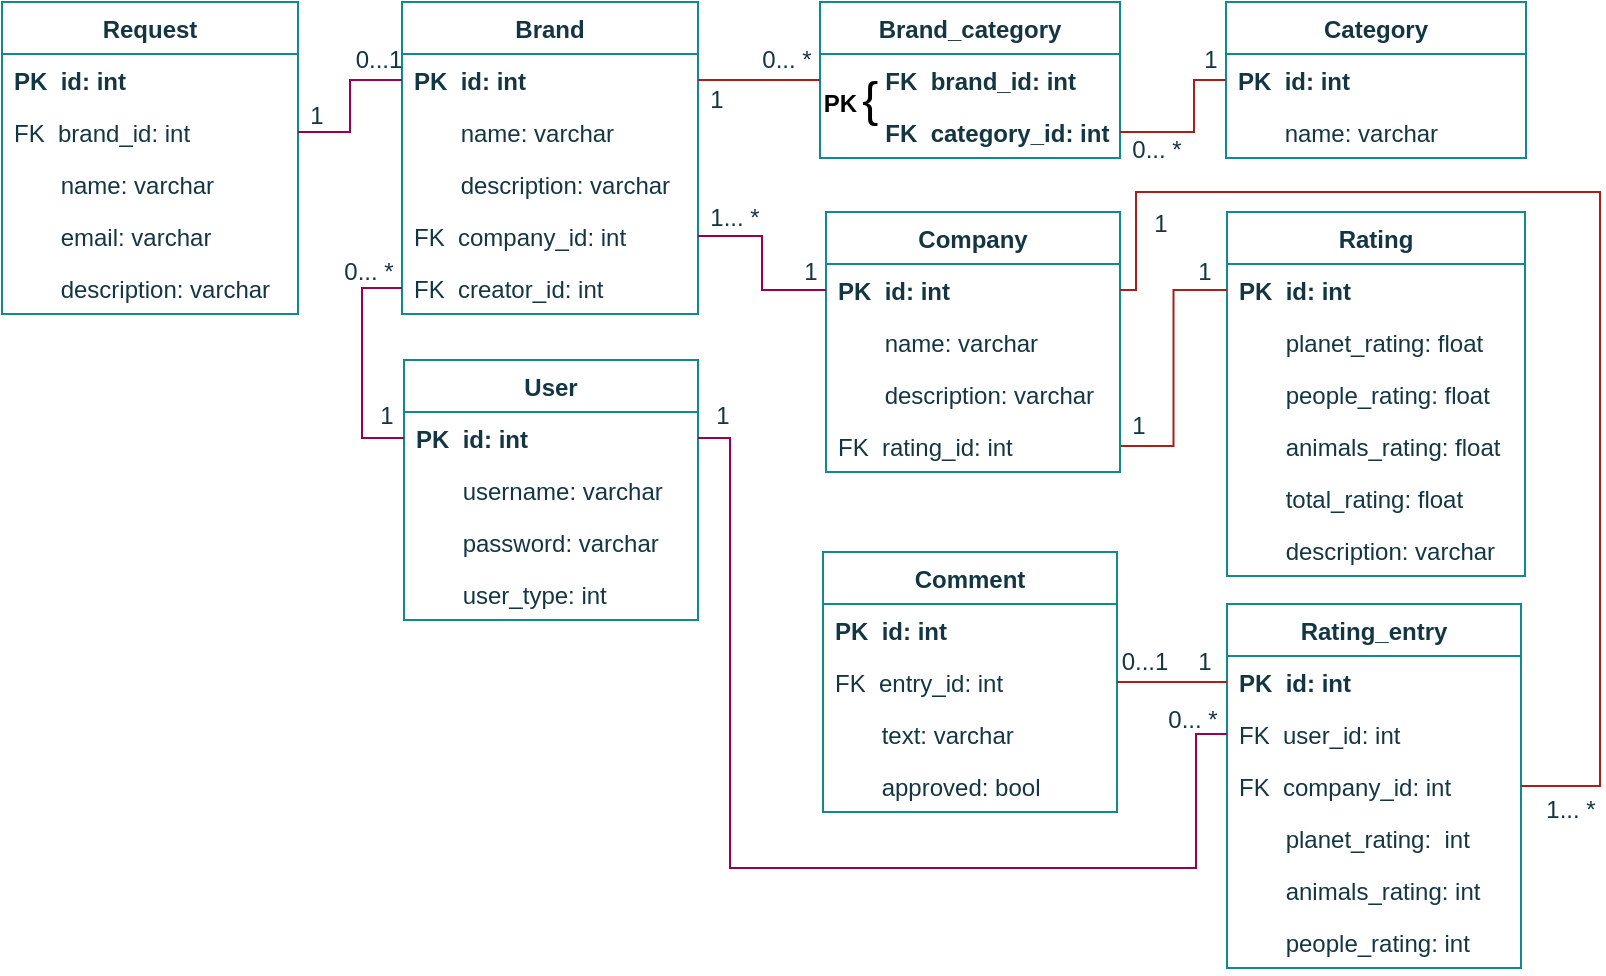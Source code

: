 <mxfile>
    <diagram id="Fn1GWIVd9UdGo_fwr7qV" name="Page-1">
        <mxGraphModel dx="670" dy="471" grid="0" gridSize="10" guides="1" tooltips="1" connect="1" arrows="1" fold="1" page="1" pageScale="1" pageWidth="827" pageHeight="1169" background="#ffffff" math="0" shadow="0">
            <root>
                <mxCell id="0"/>
                <mxCell id="1" parent="0"/>
                <mxCell id="6" value="Brand" style="swimlane;fontStyle=1;childLayout=stackLayout;horizontal=1;startSize=26;fillColor=none;horizontalStack=0;resizeParent=1;resizeParentMax=0;resizeLast=0;collapsible=1;marginBottom=0;strokeColor=#0F8B8D;fontColor=#143642;" parent="1" vertex="1">
                    <mxGeometry x="242" y="306" width="148" height="156" as="geometry"/>
                </mxCell>
                <mxCell id="7" value="PK  id: int" style="text;strokeColor=none;fillColor=none;align=left;verticalAlign=top;spacingLeft=4;spacingRight=4;overflow=hidden;rotatable=0;points=[[0,0.5],[1,0.5]];portConstraint=eastwest;fontStyle=1;fontColor=#143642;" parent="6" vertex="1">
                    <mxGeometry y="26" width="148" height="26" as="geometry"/>
                </mxCell>
                <mxCell id="8" value="       name: varchar" style="text;strokeColor=none;fillColor=none;align=left;verticalAlign=top;spacingLeft=4;spacingRight=4;overflow=hidden;rotatable=0;points=[[0,0.5],[1,0.5]];portConstraint=eastwest;fontColor=#143642;" parent="6" vertex="1">
                    <mxGeometry y="52" width="148" height="26" as="geometry"/>
                </mxCell>
                <mxCell id="29" value="       description: varchar" style="text;strokeColor=none;fillColor=none;align=left;verticalAlign=top;spacingLeft=4;spacingRight=4;overflow=hidden;rotatable=0;points=[[0,0.5],[1,0.5]];portConstraint=eastwest;fontColor=#143642;" parent="6" vertex="1">
                    <mxGeometry y="78" width="148" height="26" as="geometry"/>
                </mxCell>
                <mxCell id="113" value="FK  company_id: int" style="text;strokeColor=none;fillColor=none;align=left;verticalAlign=top;spacingLeft=4;spacingRight=4;overflow=hidden;rotatable=0;points=[[0,0.5],[1,0.5]];portConstraint=eastwest;fontColor=#143642;" parent="6" vertex="1">
                    <mxGeometry y="104" width="148" height="26" as="geometry"/>
                </mxCell>
                <mxCell id="125" value="FK  creator_id: int" style="text;strokeColor=none;fillColor=none;align=left;verticalAlign=top;spacingLeft=4;spacingRight=4;overflow=hidden;rotatable=0;points=[[0,0.5],[1,0.5]];portConstraint=eastwest;fontColor=#143642;" parent="6" vertex="1">
                    <mxGeometry y="130" width="148" height="26" as="geometry"/>
                </mxCell>
                <mxCell id="10" value="Category" style="swimlane;fontStyle=1;childLayout=stackLayout;horizontal=1;startSize=26;fillColor=none;horizontalStack=0;resizeParent=1;resizeParentMax=0;resizeLast=0;collapsible=1;marginBottom=0;strokeColor=#0F8B8D;fontColor=#143642;" parent="1" vertex="1">
                    <mxGeometry x="654" y="306" width="150" height="78" as="geometry"/>
                </mxCell>
                <mxCell id="11" value="PK  id: int" style="text;strokeColor=none;fillColor=none;align=left;verticalAlign=top;spacingLeft=4;spacingRight=4;overflow=hidden;rotatable=0;points=[[0,0.5],[1,0.5]];portConstraint=eastwest;fontStyle=1;fontColor=#143642;" parent="10" vertex="1">
                    <mxGeometry y="26" width="150" height="26" as="geometry"/>
                </mxCell>
                <mxCell id="12" value="       name: varchar" style="text;strokeColor=none;fillColor=none;align=left;verticalAlign=top;spacingLeft=4;spacingRight=4;overflow=hidden;rotatable=0;points=[[0,0.5],[1,0.5]];portConstraint=eastwest;fontColor=#143642;" parent="10" vertex="1">
                    <mxGeometry y="52" width="150" height="26" as="geometry"/>
                </mxCell>
                <mxCell id="18" value="Brand_category" style="swimlane;fontStyle=1;childLayout=stackLayout;horizontal=1;startSize=26;fillColor=none;horizontalStack=0;resizeParent=1;resizeParentMax=0;resizeLast=0;collapsible=1;marginBottom=0;strokeColor=#0F8B8D;fontColor=#143642;" parent="1" vertex="1">
                    <mxGeometry x="451" y="306" width="150" height="78" as="geometry"/>
                </mxCell>
                <mxCell id="85" value="        FK  brand_id: int" style="text;strokeColor=none;fillColor=none;align=left;verticalAlign=top;spacingLeft=4;spacingRight=4;overflow=hidden;rotatable=0;points=[[0,0.5],[1,0.5]];portConstraint=eastwest;fontStyle=1;fontColor=#143642;" parent="18" vertex="1">
                    <mxGeometry y="26" width="150" height="26" as="geometry"/>
                </mxCell>
                <mxCell id="20" value="        FK  category_id: int" style="text;strokeColor=none;fillColor=none;align=left;verticalAlign=top;spacingLeft=4;spacingRight=4;overflow=hidden;rotatable=0;points=[[0,0.5],[1,0.5]];portConstraint=eastwest;fontStyle=1;fontColor=#143642;" parent="18" vertex="1">
                    <mxGeometry y="52" width="150" height="26" as="geometry"/>
                </mxCell>
                <mxCell id="35" value="Rating" style="swimlane;fontStyle=1;childLayout=stackLayout;horizontal=1;startSize=26;fillColor=none;horizontalStack=0;resizeParent=1;resizeParentMax=0;resizeLast=0;collapsible=1;marginBottom=0;strokeColor=#0F8B8D;fontColor=#143642;" parent="1" vertex="1">
                    <mxGeometry x="654.5" y="411" width="149" height="182" as="geometry">
                        <mxRectangle x="369" y="341" width="71" height="26" as="alternateBounds"/>
                    </mxGeometry>
                </mxCell>
                <mxCell id="36" value="PK  id: int" style="text;strokeColor=none;fillColor=none;align=left;verticalAlign=top;spacingLeft=4;spacingRight=4;overflow=hidden;rotatable=0;points=[[0,0.5],[1,0.5]];portConstraint=eastwest;fontStyle=1;fontColor=#143642;" parent="35" vertex="1">
                    <mxGeometry y="26" width="149" height="26" as="geometry"/>
                </mxCell>
                <mxCell id="37" value="       planet_rating: float" style="text;strokeColor=none;fillColor=none;align=left;verticalAlign=top;spacingLeft=4;spacingRight=4;overflow=hidden;rotatable=0;points=[[0,0.5],[1,0.5]];portConstraint=eastwest;fontColor=#143642;" parent="35" vertex="1">
                    <mxGeometry y="52" width="149" height="26" as="geometry"/>
                </mxCell>
                <mxCell id="38" value="       people_rating: float" style="text;strokeColor=none;fillColor=none;align=left;verticalAlign=top;spacingLeft=4;spacingRight=4;overflow=hidden;rotatable=0;points=[[0,0.5],[1,0.5]];portConstraint=eastwest;fontColor=#143642;" parent="35" vertex="1">
                    <mxGeometry y="78" width="149" height="26" as="geometry"/>
                </mxCell>
                <mxCell id="39" value="       animals_rating: float" style="text;strokeColor=none;fillColor=none;align=left;verticalAlign=top;spacingLeft=4;spacingRight=4;overflow=hidden;rotatable=0;points=[[0,0.5],[1,0.5]];portConstraint=eastwest;fontColor=#143642;" parent="35" vertex="1">
                    <mxGeometry y="104" width="149" height="26" as="geometry"/>
                </mxCell>
                <mxCell id="89" value="       total_rating: float" style="text;strokeColor=none;fillColor=none;align=left;verticalAlign=top;spacingLeft=4;spacingRight=4;overflow=hidden;rotatable=0;points=[[0,0.5],[1,0.5]];portConstraint=eastwest;fontColor=#143642;" parent="35" vertex="1">
                    <mxGeometry y="130" width="149" height="26" as="geometry"/>
                </mxCell>
                <mxCell id="186" value="       description: varchar" style="text;strokeColor=none;fillColor=none;align=left;verticalAlign=top;spacingLeft=4;spacingRight=4;overflow=hidden;rotatable=0;points=[[0,0.5],[1,0.5]];portConstraint=eastwest;fontColor=#143642;" parent="35" vertex="1">
                    <mxGeometry y="156" width="149" height="26" as="geometry"/>
                </mxCell>
                <mxCell id="44" style="rounded=0;orthogonalLoop=1;jettySize=auto;html=1;exitX=1;exitY=0.5;exitDx=0;exitDy=0;entryX=0;entryY=0.5;entryDx=0;entryDy=0;endArrow=none;endFill=0;labelBackgroundColor=#DAD2D8;strokeColor=#A8201A;fontColor=#143642;edgeStyle=orthogonalEdgeStyle;" parent="1" source="7" target="85" edge="1">
                    <mxGeometry relative="1" as="geometry"/>
                </mxCell>
                <mxCell id="45" style="edgeStyle=orthogonalEdgeStyle;rounded=0;orthogonalLoop=1;jettySize=auto;html=1;exitX=0;exitY=0.5;exitDx=0;exitDy=0;entryX=1;entryY=0.5;entryDx=0;entryDy=0;labelBackgroundColor=#DAD2D8;strokeColor=#A8201A;fontColor=#143642;endArrow=none;endFill=0;" parent="1" source="11" target="20" edge="1">
                    <mxGeometry relative="1" as="geometry">
                        <Array as="points">
                            <mxPoint x="638" y="345"/>
                            <mxPoint x="638" y="371"/>
                        </Array>
                    </mxGeometry>
                </mxCell>
                <mxCell id="49" style="edgeStyle=orthogonalEdgeStyle;rounded=0;orthogonalLoop=1;jettySize=auto;html=1;exitX=0;exitY=0.5;exitDx=0;exitDy=0;entryX=1;entryY=0.5;entryDx=0;entryDy=0;endArrow=none;endFill=0;labelBackgroundColor=#DAD2D8;strokeColor=#A8201A;fontColor=#143642;" parent="1" source="36" target="9" edge="1">
                    <mxGeometry relative="1" as="geometry"/>
                </mxCell>
                <mxCell id="50" value="1" style="text;html=1;align=center;verticalAlign=middle;resizable=0;points=[];autosize=1;strokeColor=none;fontColor=#143642;" parent="1" vertex="1">
                    <mxGeometry x="634" y="432" width="17" height="17" as="geometry"/>
                </mxCell>
                <mxCell id="51" value="1" style="text;html=1;align=center;verticalAlign=middle;resizable=0;points=[];autosize=1;strokeColor=none;fontColor=#143642;" parent="1" vertex="1">
                    <mxGeometry x="601" y="509" width="17" height="17" as="geometry"/>
                </mxCell>
                <mxCell id="52" value="1" style="text;html=1;align=center;verticalAlign=middle;resizable=0;points=[];autosize=1;strokeColor=none;fontColor=#143642;" parent="1" vertex="1">
                    <mxGeometry x="390" y="346" width="17" height="17" as="geometry"/>
                </mxCell>
                <mxCell id="53" value="1" style="text;html=1;align=center;verticalAlign=middle;resizable=0;points=[];autosize=1;strokeColor=none;fontColor=#143642;" parent="1" vertex="1">
                    <mxGeometry x="637" y="326" width="17" height="17" as="geometry"/>
                </mxCell>
                <mxCell id="54" value="0... *" style="text;html=1;align=center;verticalAlign=middle;resizable=0;points=[];autosize=1;strokeColor=none;fontColor=#143642;" parent="1" vertex="1">
                    <mxGeometry x="416" y="326" width="35" height="17" as="geometry"/>
                </mxCell>
                <mxCell id="94" value="0... *" style="text;html=1;align=center;verticalAlign=middle;resizable=0;points=[];autosize=1;strokeColor=none;fontColor=#143642;" parent="1" vertex="1">
                    <mxGeometry x="601" y="371" width="35" height="17" as="geometry"/>
                </mxCell>
                <mxCell id="102" value="Company" style="swimlane;fontStyle=1;childLayout=stackLayout;horizontal=1;startSize=26;fillColor=none;horizontalStack=0;resizeParent=1;resizeParentMax=0;resizeLast=0;collapsible=1;marginBottom=0;strokeColor=#0F8B8D;fontColor=#143642;" parent="1" vertex="1">
                    <mxGeometry x="454" y="411" width="147" height="130" as="geometry">
                        <mxRectangle x="543" y="341" width="59" height="26" as="alternateBounds"/>
                    </mxGeometry>
                </mxCell>
                <mxCell id="103" value="PK  id: int" style="text;strokeColor=none;fillColor=none;align=left;verticalAlign=top;spacingLeft=4;spacingRight=4;overflow=hidden;rotatable=0;points=[[0,0.5],[1,0.5]];portConstraint=eastwest;fontStyle=1;fontColor=#143642;" parent="102" vertex="1">
                    <mxGeometry y="26" width="147" height="26" as="geometry"/>
                </mxCell>
                <mxCell id="112" value="       name: varchar" style="text;strokeColor=none;fillColor=none;align=left;verticalAlign=top;spacingLeft=4;spacingRight=4;overflow=hidden;rotatable=0;points=[[0,0.5],[1,0.5]];portConstraint=eastwest;fontColor=#143642;" parent="102" vertex="1">
                    <mxGeometry y="52" width="147" height="26" as="geometry"/>
                </mxCell>
                <mxCell id="106" value="       description: varchar" style="text;strokeColor=none;fillColor=none;align=left;verticalAlign=top;spacingLeft=4;spacingRight=4;overflow=hidden;rotatable=0;points=[[0,0.5],[1,0.5]];portConstraint=eastwest;fontColor=#143642;" parent="102" vertex="1">
                    <mxGeometry y="78" width="147" height="26" as="geometry"/>
                </mxCell>
                <mxCell id="9" value="FK  rating_id: int" style="text;strokeColor=none;fillColor=none;align=left;verticalAlign=top;spacingLeft=4;spacingRight=4;overflow=hidden;rotatable=0;points=[[0,0.5],[1,0.5]];portConstraint=eastwest;fontColor=#143642;" parent="102" vertex="1">
                    <mxGeometry y="104" width="147" height="26" as="geometry"/>
                </mxCell>
                <mxCell id="114" style="rounded=0;orthogonalLoop=1;jettySize=auto;html=1;exitX=1;exitY=0.5;exitDx=0;exitDy=0;entryX=0;entryY=0.5;entryDx=0;entryDy=0;strokeColor=#99004D;endArrow=none;endFill=0;edgeStyle=orthogonalEdgeStyle;" parent="1" source="113" target="103" edge="1">
                    <mxGeometry relative="1" as="geometry"/>
                </mxCell>
                <mxCell id="115" value="1" style="text;html=1;align=center;verticalAlign=middle;resizable=0;points=[];autosize=1;strokeColor=none;fontColor=#143642;" parent="1" vertex="1">
                    <mxGeometry x="437" y="432" width="17" height="17" as="geometry"/>
                </mxCell>
                <mxCell id="116" value="1... *" style="text;html=1;align=center;verticalAlign=middle;resizable=0;points=[];autosize=1;strokeColor=none;fontColor=#143642;" parent="1" vertex="1">
                    <mxGeometry x="390" y="405" width="35" height="17" as="geometry"/>
                </mxCell>
                <mxCell id="119" value="&lt;font style=&quot;font-size: 24px&quot;&gt;&amp;nbsp; &amp;nbsp; &amp;nbsp;{&lt;/font&gt;" style="text;html=1;align=center;verticalAlign=middle;resizable=0;points=[];autosize=1;strokeColor=none;fontStyle=0" parent="1" vertex="1">
                    <mxGeometry x="433" y="343" width="51" height="23" as="geometry"/>
                </mxCell>
                <mxCell id="118" value="&lt;b&gt;&amp;nbsp; &amp;nbsp; &amp;nbsp; &amp;nbsp; &amp;nbsp; &amp;nbsp; &amp;nbsp; &amp;nbsp; &amp;nbsp; &amp;nbsp; &amp;nbsp; &amp;nbsp; &amp;nbsp;PK&lt;/b&gt;" style="text;html=1;align=center;verticalAlign=middle;resizable=0;points=[];autosize=1;strokeColor=none;" parent="1" vertex="1">
                    <mxGeometry x="344" y="348" width="150" height="18" as="geometry"/>
                </mxCell>
                <mxCell id="120" value="User" style="swimlane;fontStyle=1;childLayout=stackLayout;horizontal=1;startSize=26;fillColor=none;horizontalStack=0;resizeParent=1;resizeParentMax=0;resizeLast=0;collapsible=1;marginBottom=0;strokeColor=#0F8B8D;fontColor=#143642;" parent="1" vertex="1">
                    <mxGeometry x="243" y="485" width="147" height="130" as="geometry">
                        <mxRectangle x="543" y="341" width="59" height="26" as="alternateBounds"/>
                    </mxGeometry>
                </mxCell>
                <mxCell id="121" value="PK  id: int" style="text;strokeColor=none;fillColor=none;align=left;verticalAlign=top;spacingLeft=4;spacingRight=4;overflow=hidden;rotatable=0;points=[[0,0.5],[1,0.5]];portConstraint=eastwest;fontStyle=1;fontColor=#143642;" parent="120" vertex="1">
                    <mxGeometry y="26" width="147" height="26" as="geometry"/>
                </mxCell>
                <mxCell id="122" value="       username: varchar" style="text;strokeColor=none;fillColor=none;align=left;verticalAlign=top;spacingLeft=4;spacingRight=4;overflow=hidden;rotatable=0;points=[[0,0.5],[1,0.5]];portConstraint=eastwest;fontColor=#143642;" parent="120" vertex="1">
                    <mxGeometry y="52" width="147" height="26" as="geometry"/>
                </mxCell>
                <mxCell id="126" value="       password: varchar" style="text;strokeColor=none;fillColor=none;align=left;verticalAlign=top;spacingLeft=4;spacingRight=4;overflow=hidden;rotatable=0;points=[[0,0.5],[1,0.5]];portConstraint=eastwest;fontColor=#143642;" parent="120" vertex="1">
                    <mxGeometry y="78" width="147" height="26" as="geometry"/>
                </mxCell>
                <mxCell id="146" value="       user_type: int" style="text;strokeColor=none;fillColor=none;align=left;verticalAlign=top;spacingLeft=4;spacingRight=4;overflow=hidden;rotatable=0;points=[[0,0.5],[1,0.5]];portConstraint=eastwest;fontColor=#143642;" parent="120" vertex="1">
                    <mxGeometry y="104" width="147" height="26" as="geometry"/>
                </mxCell>
                <mxCell id="127" style="edgeStyle=orthogonalEdgeStyle;rounded=0;orthogonalLoop=1;jettySize=auto;html=1;exitX=0;exitY=0.5;exitDx=0;exitDy=0;entryX=0;entryY=0.5;entryDx=0;entryDy=0;strokeColor=#99004D;endArrow=none;endFill=0;" parent="1" source="121" target="125" edge="1">
                    <mxGeometry relative="1" as="geometry"/>
                </mxCell>
                <mxCell id="128" value="0... *" style="text;html=1;align=center;verticalAlign=middle;resizable=0;points=[];autosize=1;strokeColor=none;fontColor=#143642;" parent="1" vertex="1">
                    <mxGeometry x="208" y="432" width="34" height="18" as="geometry"/>
                </mxCell>
                <mxCell id="129" value="1" style="text;html=1;align=center;verticalAlign=middle;resizable=0;points=[];autosize=1;strokeColor=none;fontColor=#143642;" parent="1" vertex="1">
                    <mxGeometry x="225" y="504" width="17" height="17" as="geometry"/>
                </mxCell>
                <mxCell id="130" value="Request" style="swimlane;fontStyle=1;childLayout=stackLayout;horizontal=1;startSize=26;fillColor=none;horizontalStack=0;resizeParent=1;resizeParentMax=0;resizeLast=0;collapsible=1;marginBottom=0;strokeColor=#0F8B8D;fontColor=#143642;" parent="1" vertex="1">
                    <mxGeometry x="42" y="306" width="148" height="156" as="geometry"/>
                </mxCell>
                <mxCell id="131" value="PK  id: int" style="text;strokeColor=none;fillColor=none;align=left;verticalAlign=top;spacingLeft=4;spacingRight=4;overflow=hidden;rotatable=0;points=[[0,0.5],[1,0.5]];portConstraint=eastwest;fontStyle=1;fontColor=#143642;" parent="130" vertex="1">
                    <mxGeometry y="26" width="148" height="26" as="geometry"/>
                </mxCell>
                <mxCell id="134" value="FK  brand_id: int" style="text;strokeColor=none;fillColor=none;align=left;verticalAlign=top;spacingLeft=4;spacingRight=4;overflow=hidden;rotatable=0;points=[[0,0.5],[1,0.5]];portConstraint=eastwest;fontColor=#143642;" parent="130" vertex="1">
                    <mxGeometry y="52" width="148" height="26" as="geometry"/>
                </mxCell>
                <mxCell id="132" value="       name: varchar" style="text;strokeColor=none;fillColor=none;align=left;verticalAlign=top;spacingLeft=4;spacingRight=4;overflow=hidden;rotatable=0;points=[[0,0.5],[1,0.5]];portConstraint=eastwest;fontColor=#143642;" parent="130" vertex="1">
                    <mxGeometry y="78" width="148" height="26" as="geometry"/>
                </mxCell>
                <mxCell id="133" value="       email: varchar" style="text;strokeColor=none;fillColor=none;align=left;verticalAlign=top;spacingLeft=4;spacingRight=4;overflow=hidden;rotatable=0;points=[[0,0.5],[1,0.5]];portConstraint=eastwest;fontColor=#143642;" parent="130" vertex="1">
                    <mxGeometry y="104" width="148" height="26" as="geometry"/>
                </mxCell>
                <mxCell id="136" value="       description: varchar" style="text;strokeColor=none;fillColor=none;align=left;verticalAlign=top;spacingLeft=4;spacingRight=4;overflow=hidden;rotatable=0;points=[[0,0.5],[1,0.5]];portConstraint=eastwest;fontColor=#143642;" parent="130" vertex="1">
                    <mxGeometry y="130" width="148" height="26" as="geometry"/>
                </mxCell>
                <mxCell id="138" style="rounded=0;orthogonalLoop=1;jettySize=auto;html=1;exitX=1;exitY=0.5;exitDx=0;exitDy=0;entryX=0;entryY=0.5;entryDx=0;entryDy=0;strokeColor=#99004D;endArrow=none;endFill=0;edgeStyle=orthogonalEdgeStyle;" parent="1" source="134" target="7" edge="1">
                    <mxGeometry relative="1" as="geometry">
                        <mxPoint x="172" y="276" as="sourcePoint"/>
                        <mxPoint x="236" y="303" as="targetPoint"/>
                    </mxGeometry>
                </mxCell>
                <mxCell id="139" value="1" style="text;html=1;align=center;verticalAlign=middle;resizable=0;points=[];autosize=1;strokeColor=none;fontColor=#143642;" parent="1" vertex="1">
                    <mxGeometry x="190" y="354" width="17" height="17" as="geometry"/>
                </mxCell>
                <mxCell id="140" value="0...1" style="text;html=1;align=center;verticalAlign=middle;resizable=0;points=[];autosize=1;strokeColor=none;fontColor=#143642;" parent="1" vertex="1">
                    <mxGeometry x="213" y="326" width="33" height="18" as="geometry"/>
                </mxCell>
                <mxCell id="152" value="Rating_entry" style="swimlane;fontStyle=1;childLayout=stackLayout;horizontal=1;startSize=26;fillColor=none;horizontalStack=0;resizeParent=1;resizeParentMax=0;resizeLast=0;collapsible=1;marginBottom=0;strokeColor=#0F8B8D;fontColor=#143642;" parent="1" vertex="1">
                    <mxGeometry x="654.5" y="607" width="147" height="182" as="geometry">
                        <mxRectangle x="543" y="341" width="59" height="26" as="alternateBounds"/>
                    </mxGeometry>
                </mxCell>
                <mxCell id="153" value="PK  id: int" style="text;strokeColor=none;fillColor=none;align=left;verticalAlign=top;spacingLeft=4;spacingRight=4;overflow=hidden;rotatable=0;points=[[0,0.5],[1,0.5]];portConstraint=eastwest;fontStyle=1;fontColor=#143642;" parent="152" vertex="1">
                    <mxGeometry y="26" width="147" height="26" as="geometry"/>
                </mxCell>
                <mxCell id="154" value="FK  user_id: int" style="text;strokeColor=none;fillColor=none;align=left;verticalAlign=top;spacingLeft=4;spacingRight=4;overflow=hidden;rotatable=0;points=[[0,0.5],[1,0.5]];portConstraint=eastwest;fontColor=#143642;" parent="152" vertex="1">
                    <mxGeometry y="52" width="147" height="26" as="geometry"/>
                </mxCell>
                <mxCell id="181" value="FK  company_id: int" style="text;strokeColor=none;fillColor=none;align=left;verticalAlign=top;spacingLeft=4;spacingRight=4;overflow=hidden;rotatable=0;points=[[0,0.5],[1,0.5]];portConstraint=eastwest;fontColor=#143642;" parent="152" vertex="1">
                    <mxGeometry y="78" width="147" height="26" as="geometry"/>
                </mxCell>
                <mxCell id="159" value="       planet_rating:  int" style="text;strokeColor=none;fillColor=none;align=left;verticalAlign=top;spacingLeft=4;spacingRight=4;overflow=hidden;rotatable=0;points=[[0,0.5],[1,0.5]];portConstraint=eastwest;fontColor=#143642;" parent="152" vertex="1">
                    <mxGeometry y="104" width="147" height="26" as="geometry"/>
                </mxCell>
                <mxCell id="161" value="       animals_rating: int" style="text;strokeColor=none;fillColor=none;align=left;verticalAlign=top;spacingLeft=4;spacingRight=4;overflow=hidden;rotatable=0;points=[[0,0.5],[1,0.5]];portConstraint=eastwest;fontColor=#143642;" parent="152" vertex="1">
                    <mxGeometry y="130" width="147" height="26" as="geometry"/>
                </mxCell>
                <mxCell id="160" value="       people_rating: int" style="text;strokeColor=none;fillColor=none;align=left;verticalAlign=top;spacingLeft=4;spacingRight=4;overflow=hidden;rotatable=0;points=[[0,0.5],[1,0.5]];portConstraint=eastwest;fontColor=#143642;" parent="152" vertex="1">
                    <mxGeometry y="156" width="147" height="26" as="geometry"/>
                </mxCell>
                <mxCell id="171" value="Comment" style="swimlane;fontStyle=1;childLayout=stackLayout;horizontal=1;startSize=26;fillColor=none;horizontalStack=0;resizeParent=1;resizeParentMax=0;resizeLast=0;collapsible=1;marginBottom=0;strokeColor=#0F8B8D;fontColor=#143642;" parent="1" vertex="1">
                    <mxGeometry x="452.5" y="581" width="147" height="130" as="geometry">
                        <mxRectangle x="543" y="341" width="59" height="26" as="alternateBounds"/>
                    </mxGeometry>
                </mxCell>
                <mxCell id="172" value="PK  id: int" style="text;strokeColor=none;fillColor=none;align=left;verticalAlign=top;spacingLeft=4;spacingRight=4;overflow=hidden;rotatable=0;points=[[0,0.5],[1,0.5]];portConstraint=eastwest;fontStyle=1;fontColor=#143642;" parent="171" vertex="1">
                    <mxGeometry y="26" width="147" height="26" as="geometry"/>
                </mxCell>
                <mxCell id="176" value="FK  entry_id: int" style="text;strokeColor=none;fillColor=none;align=left;verticalAlign=top;spacingLeft=4;spacingRight=4;overflow=hidden;rotatable=0;points=[[0,0.5],[1,0.5]];portConstraint=eastwest;fontColor=#143642;" parent="171" vertex="1">
                    <mxGeometry y="52" width="147" height="26" as="geometry"/>
                </mxCell>
                <mxCell id="174" value="       text: varchar" style="text;strokeColor=none;fillColor=none;align=left;verticalAlign=top;spacingLeft=4;spacingRight=4;overflow=hidden;rotatable=0;points=[[0,0.5],[1,0.5]];portConstraint=eastwest;fontColor=#143642;" parent="171" vertex="1">
                    <mxGeometry y="78" width="147" height="26" as="geometry"/>
                </mxCell>
                <mxCell id="175" value="       approved: bool" style="text;strokeColor=none;fillColor=none;align=left;verticalAlign=top;spacingLeft=4;spacingRight=4;overflow=hidden;rotatable=0;points=[[0,0.5],[1,0.5]];portConstraint=eastwest;fontColor=#143642;" parent="171" vertex="1">
                    <mxGeometry y="104" width="147" height="26" as="geometry"/>
                </mxCell>
                <mxCell id="177" style="edgeStyle=orthogonalEdgeStyle;rounded=0;orthogonalLoop=1;jettySize=auto;html=1;exitX=0;exitY=0.5;exitDx=0;exitDy=0;endArrow=none;endFill=0;labelBackgroundColor=#DAD2D8;strokeColor=#A8201A;fontColor=#143642;" parent="1" source="153" target="176" edge="1">
                    <mxGeometry relative="1" as="geometry">
                        <mxPoint x="664.5" y="460" as="sourcePoint"/>
                        <mxPoint x="611" y="538" as="targetPoint"/>
                    </mxGeometry>
                </mxCell>
                <mxCell id="178" value="0...1" style="text;html=1;align=center;verticalAlign=middle;resizable=0;points=[];autosize=1;strokeColor=none;fontColor=#143642;" parent="1" vertex="1">
                    <mxGeometry x="596" y="627" width="33" height="18" as="geometry"/>
                </mxCell>
                <mxCell id="180" value="1" style="text;html=1;align=center;verticalAlign=middle;resizable=0;points=[];autosize=1;strokeColor=none;fontColor=#143642;" parent="1" vertex="1">
                    <mxGeometry x="634" y="627" width="17" height="17" as="geometry"/>
                </mxCell>
                <mxCell id="183" style="edgeStyle=orthogonalEdgeStyle;rounded=0;orthogonalLoop=1;jettySize=auto;html=1;endArrow=none;endFill=0;labelBackgroundColor=#DAD2D8;strokeColor=#A8201A;fontColor=#143642;entryX=1;entryY=0.5;entryDx=0;entryDy=0;" parent="1" source="103" target="181" edge="1">
                    <mxGeometry relative="1" as="geometry">
                        <mxPoint x="883" y="752" as="sourcePoint"/>
                        <mxPoint x="611" y="682" as="targetPoint"/>
                        <Array as="points">
                            <mxPoint x="609" y="450"/>
                            <mxPoint x="609" y="401"/>
                            <mxPoint x="841" y="401"/>
                            <mxPoint x="841" y="698"/>
                        </Array>
                    </mxGeometry>
                </mxCell>
                <mxCell id="184" value="1" style="text;html=1;align=center;verticalAlign=middle;resizable=0;points=[];autosize=1;strokeColor=none;fontColor=#143642;" parent="1" vertex="1">
                    <mxGeometry x="612" y="408" width="17" height="17" as="geometry"/>
                </mxCell>
                <mxCell id="185" value="1... *" style="text;html=1;align=center;verticalAlign=middle;resizable=0;points=[];autosize=1;strokeColor=none;fontColor=#143642;" parent="1" vertex="1">
                    <mxGeometry x="808" y="701" width="35" height="17" as="geometry"/>
                </mxCell>
                <mxCell id="188" style="edgeStyle=orthogonalEdgeStyle;html=1;exitX=1;exitY=0.5;exitDx=0;exitDy=0;entryX=0;entryY=0.5;entryDx=0;entryDy=0;rounded=0;strokeColor=#99004D;endArrow=none;endFill=0;" edge="1" parent="1" source="121" target="154">
                    <mxGeometry relative="1" as="geometry">
                        <Array as="points">
                            <mxPoint x="406" y="524"/>
                            <mxPoint x="406" y="739"/>
                            <mxPoint x="639" y="739"/>
                            <mxPoint x="639" y="672"/>
                        </Array>
                    </mxGeometry>
                </mxCell>
                <mxCell id="189" value="1" style="text;html=1;align=center;verticalAlign=middle;resizable=0;points=[];autosize=1;strokeColor=none;fontColor=#143642;" vertex="1" parent="1">
                    <mxGeometry x="393" y="504" width="17" height="17" as="geometry"/>
                </mxCell>
                <mxCell id="194" value="0... *" style="text;html=1;align=center;verticalAlign=middle;resizable=0;points=[];autosize=1;strokeColor=none;fontColor=#143642;" vertex="1" parent="1">
                    <mxGeometry x="620" y="656" width="34" height="18" as="geometry"/>
                </mxCell>
            </root>
        </mxGraphModel>
    </diagram>
</mxfile>